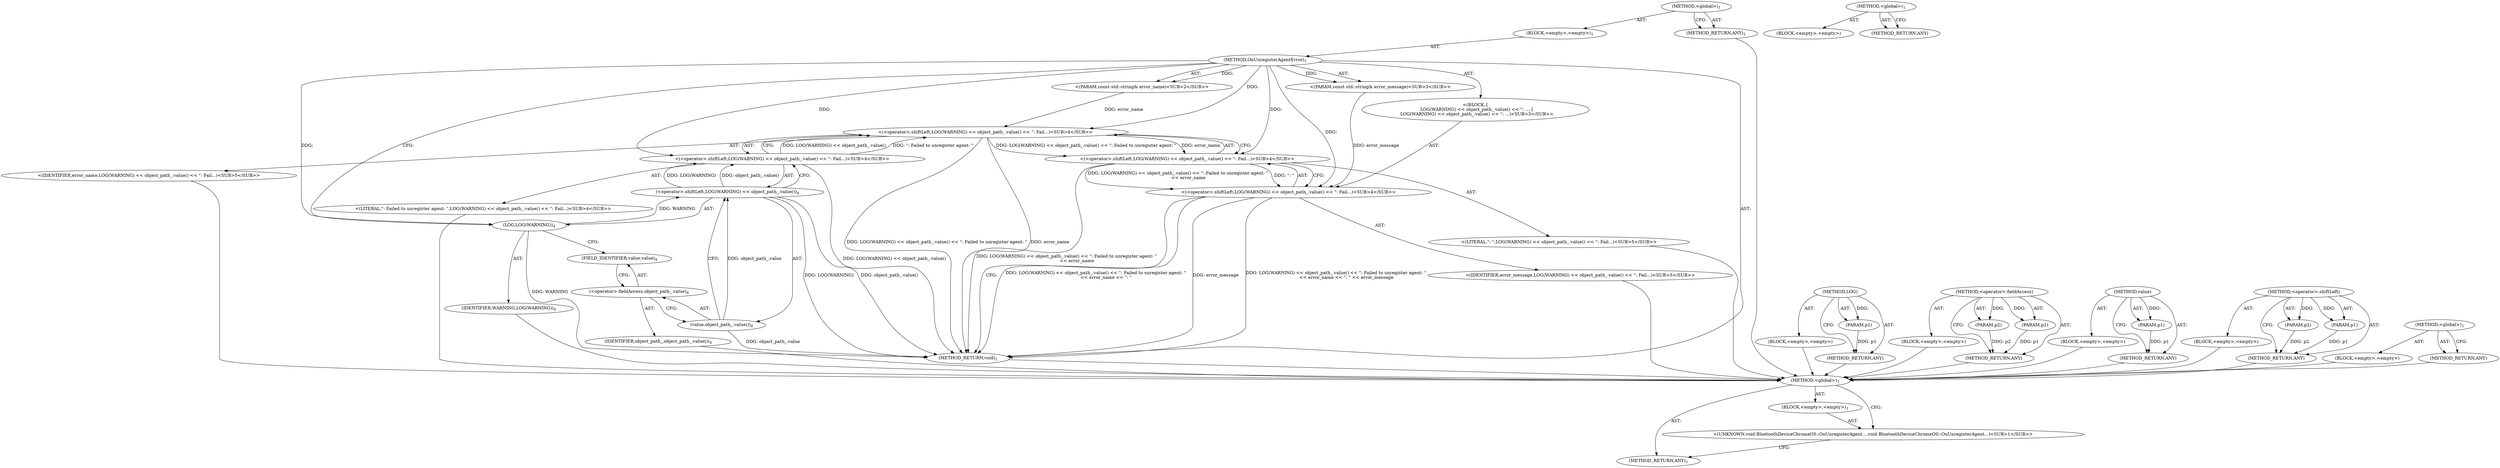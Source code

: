 digraph "&lt;global&gt;" {
vulnerable_6 [label=<(METHOD,&lt;global&gt;)<SUB>1</SUB>>];
vulnerable_7 [label=<(BLOCK,&lt;empty&gt;,&lt;empty&gt;)<SUB>1</SUB>>];
vulnerable_8 [label=<(METHOD,OnUnregisterAgentError)<SUB>1</SUB>>];
vulnerable_9 [label="<(PARAM,const std::string&amp; error_name)<SUB>2</SUB>>"];
vulnerable_10 [label="<(PARAM,const std::string&amp; error_message)<SUB>3</SUB>>"];
vulnerable_11 [label="<(BLOCK,{
  LOG(WARNING) &lt;&lt; object_path_.value() &lt;&lt; &quot;: ...,{
  LOG(WARNING) &lt;&lt; object_path_.value() &lt;&lt; &quot;: ...)<SUB>3</SUB>>"];
vulnerable_12 [label="<(&lt;operator&gt;.shiftLeft,LOG(WARNING) &lt;&lt; object_path_.value() &lt;&lt; &quot;: Fail...)<SUB>4</SUB>>"];
vulnerable_13 [label="<(&lt;operator&gt;.shiftLeft,LOG(WARNING) &lt;&lt; object_path_.value() &lt;&lt; &quot;: Fail...)<SUB>4</SUB>>"];
vulnerable_14 [label="<(&lt;operator&gt;.shiftLeft,LOG(WARNING) &lt;&lt; object_path_.value() &lt;&lt; &quot;: Fail...)<SUB>4</SUB>>"];
vulnerable_15 [label="<(&lt;operator&gt;.shiftLeft,LOG(WARNING) &lt;&lt; object_path_.value() &lt;&lt; &quot;: Fail...)<SUB>4</SUB>>"];
vulnerable_16 [label=<(&lt;operator&gt;.shiftLeft,LOG(WARNING) &lt;&lt; object_path_.value())<SUB>4</SUB>>];
vulnerable_17 [label=<(LOG,LOG(WARNING))<SUB>4</SUB>>];
vulnerable_18 [label=<(IDENTIFIER,WARNING,LOG(WARNING))<SUB>4</SUB>>];
vulnerable_19 [label=<(value,object_path_.value())<SUB>4</SUB>>];
vulnerable_20 [label=<(&lt;operator&gt;.fieldAccess,object_path_.value)<SUB>4</SUB>>];
vulnerable_21 [label=<(IDENTIFIER,object_path_,object_path_.value())<SUB>4</SUB>>];
vulnerable_22 [label=<(FIELD_IDENTIFIER,value,value)<SUB>4</SUB>>];
vulnerable_23 [label="<(LITERAL,&quot;: Failed to unregister agent: &quot;,LOG(WARNING) &lt;&lt; object_path_.value() &lt;&lt; &quot;: Fail...)<SUB>4</SUB>>"];
vulnerable_24 [label="<(IDENTIFIER,error_name,LOG(WARNING) &lt;&lt; object_path_.value() &lt;&lt; &quot;: Fail...)<SUB>5</SUB>>"];
vulnerable_25 [label="<(LITERAL,&quot;: &quot;,LOG(WARNING) &lt;&lt; object_path_.value() &lt;&lt; &quot;: Fail...)<SUB>5</SUB>>"];
vulnerable_26 [label="<(IDENTIFIER,error_message,LOG(WARNING) &lt;&lt; object_path_.value() &lt;&lt; &quot;: Fail...)<SUB>5</SUB>>"];
vulnerable_27 [label=<(METHOD_RETURN,void)<SUB>1</SUB>>];
vulnerable_29 [label=<(METHOD_RETURN,ANY)<SUB>1</SUB>>];
vulnerable_53 [label=<(METHOD,LOG)>];
vulnerable_54 [label=<(PARAM,p1)>];
vulnerable_55 [label=<(BLOCK,&lt;empty&gt;,&lt;empty&gt;)>];
vulnerable_56 [label=<(METHOD_RETURN,ANY)>];
vulnerable_61 [label=<(METHOD,&lt;operator&gt;.fieldAccess)>];
vulnerable_62 [label=<(PARAM,p1)>];
vulnerable_63 [label=<(PARAM,p2)>];
vulnerable_64 [label=<(BLOCK,&lt;empty&gt;,&lt;empty&gt;)>];
vulnerable_65 [label=<(METHOD_RETURN,ANY)>];
vulnerable_57 [label=<(METHOD,value)>];
vulnerable_58 [label=<(PARAM,p1)>];
vulnerable_59 [label=<(BLOCK,&lt;empty&gt;,&lt;empty&gt;)>];
vulnerable_60 [label=<(METHOD_RETURN,ANY)>];
vulnerable_48 [label=<(METHOD,&lt;operator&gt;.shiftLeft)>];
vulnerable_49 [label=<(PARAM,p1)>];
vulnerable_50 [label=<(PARAM,p2)>];
vulnerable_51 [label=<(BLOCK,&lt;empty&gt;,&lt;empty&gt;)>];
vulnerable_52 [label=<(METHOD_RETURN,ANY)>];
vulnerable_42 [label=<(METHOD,&lt;global&gt;)<SUB>1</SUB>>];
vulnerable_43 [label=<(BLOCK,&lt;empty&gt;,&lt;empty&gt;)>];
vulnerable_44 [label=<(METHOD_RETURN,ANY)>];
fixed_6 [label=<(METHOD,&lt;global&gt;)<SUB>1</SUB>>];
fixed_7 [label=<(BLOCK,&lt;empty&gt;,&lt;empty&gt;)<SUB>1</SUB>>];
fixed_8 [label="<(UNKNOWN,void BluetoothDeviceChromeOS::OnUnregisterAgent...,void BluetoothDeviceChromeOS::OnUnregisterAgent...)<SUB>1</SUB>>"];
fixed_9 [label=<(METHOD_RETURN,ANY)<SUB>1</SUB>>];
fixed_14 [label=<(METHOD,&lt;global&gt;)<SUB>1</SUB>>];
fixed_15 [label=<(BLOCK,&lt;empty&gt;,&lt;empty&gt;)>];
fixed_16 [label=<(METHOD_RETURN,ANY)>];
vulnerable_6 -> vulnerable_7  [key=0, label="AST: "];
vulnerable_6 -> vulnerable_29  [key=0, label="AST: "];
vulnerable_6 -> vulnerable_29  [key=1, label="CFG: "];
vulnerable_7 -> vulnerable_8  [key=0, label="AST: "];
vulnerable_8 -> vulnerable_9  [key=0, label="AST: "];
vulnerable_8 -> vulnerable_9  [key=1, label="DDG: "];
vulnerable_8 -> vulnerable_10  [key=0, label="AST: "];
vulnerable_8 -> vulnerable_10  [key=1, label="DDG: "];
vulnerable_8 -> vulnerable_11  [key=0, label="AST: "];
vulnerable_8 -> vulnerable_27  [key=0, label="AST: "];
vulnerable_8 -> vulnerable_17  [key=0, label="CFG: "];
vulnerable_8 -> vulnerable_17  [key=1, label="DDG: "];
vulnerable_8 -> vulnerable_12  [key=0, label="DDG: "];
vulnerable_8 -> vulnerable_13  [key=0, label="DDG: "];
vulnerable_8 -> vulnerable_14  [key=0, label="DDG: "];
vulnerable_8 -> vulnerable_15  [key=0, label="DDG: "];
vulnerable_9 -> vulnerable_14  [key=0, label="DDG: error_name"];
vulnerable_10 -> vulnerable_12  [key=0, label="DDG: error_message"];
vulnerable_11 -> vulnerable_12  [key=0, label="AST: "];
vulnerable_12 -> vulnerable_13  [key=0, label="AST: "];
vulnerable_12 -> vulnerable_26  [key=0, label="AST: "];
vulnerable_12 -> vulnerable_27  [key=0, label="CFG: "];
vulnerable_12 -> vulnerable_27  [key=1, label="DDG: LOG(WARNING) &lt;&lt; object_path_.value() &lt;&lt; &quot;: Failed to unregister agent: &quot;
               &lt;&lt; error_name &lt;&lt; &quot;: &quot;"];
vulnerable_12 -> vulnerable_27  [key=2, label="DDG: error_message"];
vulnerable_12 -> vulnerable_27  [key=3, label="DDG: LOG(WARNING) &lt;&lt; object_path_.value() &lt;&lt; &quot;: Failed to unregister agent: &quot;
               &lt;&lt; error_name &lt;&lt; &quot;: &quot; &lt;&lt; error_message"];
vulnerable_13 -> vulnerable_14  [key=0, label="AST: "];
vulnerable_13 -> vulnerable_25  [key=0, label="AST: "];
vulnerable_13 -> vulnerable_12  [key=0, label="CFG: "];
vulnerable_13 -> vulnerable_12  [key=1, label="DDG: LOG(WARNING) &lt;&lt; object_path_.value() &lt;&lt; &quot;: Failed to unregister agent: &quot;
               &lt;&lt; error_name"];
vulnerable_13 -> vulnerable_12  [key=2, label="DDG: &quot;: &quot;"];
vulnerable_13 -> vulnerable_27  [key=0, label="DDG: LOG(WARNING) &lt;&lt; object_path_.value() &lt;&lt; &quot;: Failed to unregister agent: &quot;
               &lt;&lt; error_name"];
vulnerable_14 -> vulnerable_15  [key=0, label="AST: "];
vulnerable_14 -> vulnerable_24  [key=0, label="AST: "];
vulnerable_14 -> vulnerable_13  [key=0, label="CFG: "];
vulnerable_14 -> vulnerable_13  [key=1, label="DDG: LOG(WARNING) &lt;&lt; object_path_.value() &lt;&lt; &quot;: Failed to unregister agent: &quot;"];
vulnerable_14 -> vulnerable_13  [key=2, label="DDG: error_name"];
vulnerable_14 -> vulnerable_27  [key=0, label="DDG: LOG(WARNING) &lt;&lt; object_path_.value() &lt;&lt; &quot;: Failed to unregister agent: &quot;"];
vulnerable_14 -> vulnerable_27  [key=1, label="DDG: error_name"];
vulnerable_15 -> vulnerable_16  [key=0, label="AST: "];
vulnerable_15 -> vulnerable_23  [key=0, label="AST: "];
vulnerable_15 -> vulnerable_14  [key=0, label="CFG: "];
vulnerable_15 -> vulnerable_14  [key=1, label="DDG: LOG(WARNING) &lt;&lt; object_path_.value()"];
vulnerable_15 -> vulnerable_14  [key=2, label="DDG: &quot;: Failed to unregister agent: &quot;"];
vulnerable_15 -> vulnerable_27  [key=0, label="DDG: LOG(WARNING) &lt;&lt; object_path_.value()"];
vulnerable_16 -> vulnerable_17  [key=0, label="AST: "];
vulnerable_16 -> vulnerable_19  [key=0, label="AST: "];
vulnerable_16 -> vulnerable_15  [key=0, label="CFG: "];
vulnerable_16 -> vulnerable_15  [key=1, label="DDG: LOG(WARNING)"];
vulnerable_16 -> vulnerable_15  [key=2, label="DDG: object_path_.value()"];
vulnerable_16 -> vulnerable_27  [key=0, label="DDG: LOG(WARNING)"];
vulnerable_16 -> vulnerable_27  [key=1, label="DDG: object_path_.value()"];
vulnerable_17 -> vulnerable_18  [key=0, label="AST: "];
vulnerable_17 -> vulnerable_22  [key=0, label="CFG: "];
vulnerable_17 -> vulnerable_27  [key=0, label="DDG: WARNING"];
vulnerable_17 -> vulnerable_16  [key=0, label="DDG: WARNING"];
vulnerable_18 -> fixed_6  [key=0];
vulnerable_19 -> vulnerable_20  [key=0, label="AST: "];
vulnerable_19 -> vulnerable_16  [key=0, label="CFG: "];
vulnerable_19 -> vulnerable_16  [key=1, label="DDG: object_path_.value"];
vulnerable_19 -> vulnerable_27  [key=0, label="DDG: object_path_.value"];
vulnerable_20 -> vulnerable_21  [key=0, label="AST: "];
vulnerable_20 -> vulnerable_22  [key=0, label="AST: "];
vulnerable_20 -> vulnerable_19  [key=0, label="CFG: "];
vulnerable_21 -> fixed_6  [key=0];
vulnerable_22 -> vulnerable_20  [key=0, label="CFG: "];
vulnerable_23 -> fixed_6  [key=0];
vulnerable_24 -> fixed_6  [key=0];
vulnerable_25 -> fixed_6  [key=0];
vulnerable_26 -> fixed_6  [key=0];
vulnerable_27 -> fixed_6  [key=0];
vulnerable_29 -> fixed_6  [key=0];
vulnerable_53 -> vulnerable_54  [key=0, label="AST: "];
vulnerable_53 -> vulnerable_54  [key=1, label="DDG: "];
vulnerable_53 -> vulnerable_55  [key=0, label="AST: "];
vulnerable_53 -> vulnerable_56  [key=0, label="AST: "];
vulnerable_53 -> vulnerable_56  [key=1, label="CFG: "];
vulnerable_54 -> vulnerable_56  [key=0, label="DDG: p1"];
vulnerable_55 -> fixed_6  [key=0];
vulnerable_56 -> fixed_6  [key=0];
vulnerable_61 -> vulnerable_62  [key=0, label="AST: "];
vulnerable_61 -> vulnerable_62  [key=1, label="DDG: "];
vulnerable_61 -> vulnerable_64  [key=0, label="AST: "];
vulnerable_61 -> vulnerable_63  [key=0, label="AST: "];
vulnerable_61 -> vulnerable_63  [key=1, label="DDG: "];
vulnerable_61 -> vulnerable_65  [key=0, label="AST: "];
vulnerable_61 -> vulnerable_65  [key=1, label="CFG: "];
vulnerable_62 -> vulnerable_65  [key=0, label="DDG: p1"];
vulnerable_63 -> vulnerable_65  [key=0, label="DDG: p2"];
vulnerable_64 -> fixed_6  [key=0];
vulnerable_65 -> fixed_6  [key=0];
vulnerable_57 -> vulnerable_58  [key=0, label="AST: "];
vulnerable_57 -> vulnerable_58  [key=1, label="DDG: "];
vulnerable_57 -> vulnerable_59  [key=0, label="AST: "];
vulnerable_57 -> vulnerable_60  [key=0, label="AST: "];
vulnerable_57 -> vulnerable_60  [key=1, label="CFG: "];
vulnerable_58 -> vulnerable_60  [key=0, label="DDG: p1"];
vulnerable_59 -> fixed_6  [key=0];
vulnerable_60 -> fixed_6  [key=0];
vulnerable_48 -> vulnerable_49  [key=0, label="AST: "];
vulnerable_48 -> vulnerable_49  [key=1, label="DDG: "];
vulnerable_48 -> vulnerable_51  [key=0, label="AST: "];
vulnerable_48 -> vulnerable_50  [key=0, label="AST: "];
vulnerable_48 -> vulnerable_50  [key=1, label="DDG: "];
vulnerable_48 -> vulnerable_52  [key=0, label="AST: "];
vulnerable_48 -> vulnerable_52  [key=1, label="CFG: "];
vulnerable_49 -> vulnerable_52  [key=0, label="DDG: p1"];
vulnerable_50 -> vulnerable_52  [key=0, label="DDG: p2"];
vulnerable_51 -> fixed_6  [key=0];
vulnerable_52 -> fixed_6  [key=0];
vulnerable_42 -> vulnerable_43  [key=0, label="AST: "];
vulnerable_42 -> vulnerable_44  [key=0, label="AST: "];
vulnerable_42 -> vulnerable_44  [key=1, label="CFG: "];
vulnerable_43 -> fixed_6  [key=0];
vulnerable_44 -> fixed_6  [key=0];
fixed_6 -> fixed_7  [key=0, label="AST: "];
fixed_6 -> fixed_9  [key=0, label="AST: "];
fixed_6 -> fixed_8  [key=0, label="CFG: "];
fixed_7 -> fixed_8  [key=0, label="AST: "];
fixed_8 -> fixed_9  [key=0, label="CFG: "];
fixed_14 -> fixed_15  [key=0, label="AST: "];
fixed_14 -> fixed_16  [key=0, label="AST: "];
fixed_14 -> fixed_16  [key=1, label="CFG: "];
}
